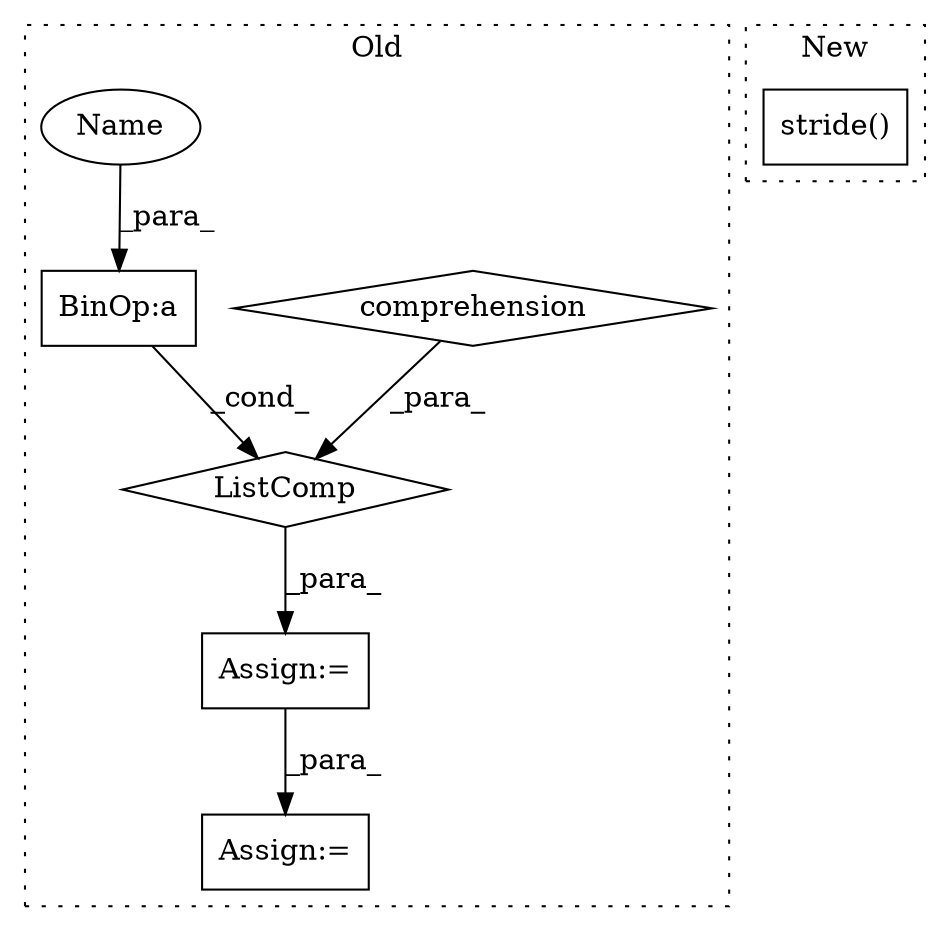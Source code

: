 digraph G {
subgraph cluster0 {
1 [label="ListComp" a="106" s="6456" l="79" shape="diamond"];
3 [label="BinOp:a" a="82" s="6482" l="3" shape="box"];
4 [label="comprehension" a="45" s="6492" l="3" shape="diamond"];
5 [label="Assign:=" a="68" s="6721" l="3" shape="box"];
6 [label="Assign:=" a="68" s="6430" l="3" shape="box"];
7 [label="Name" a="87" s="6485" l="6" shape="ellipse"];
label = "Old";
style="dotted";
}
subgraph cluster1 {
2 [label="stride()" a="75" s="6421" l="24" shape="box"];
label = "New";
style="dotted";
}
1 -> 6 [label="_para_"];
3 -> 1 [label="_cond_"];
4 -> 1 [label="_para_"];
6 -> 5 [label="_para_"];
7 -> 3 [label="_para_"];
}